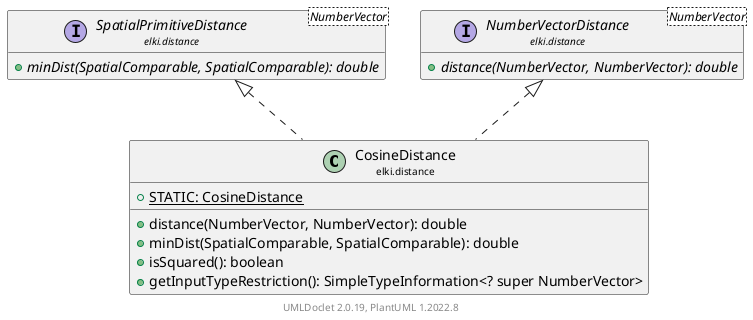 @startuml
    remove .*\.(Instance|Par|Parameterizer|Factory)$
    set namespaceSeparator none
    hide empty fields
    hide empty methods

    class "<size:14>CosineDistance\n<size:10>elki.distance" as elki.distance.CosineDistance [[CosineDistance.html]] {
        {static} +STATIC: CosineDistance
        +distance(NumberVector, NumberVector): double
        +minDist(SpatialComparable, SpatialComparable): double
        +isSquared(): boolean
        +getInputTypeRestriction(): SimpleTypeInformation<? super NumberVector>
    }

    interface "<size:14>SpatialPrimitiveDistance\n<size:10>elki.distance" as elki.distance.SpatialPrimitiveDistance<NumberVector> [[SpatialPrimitiveDistance.html]] {
        {abstract} +minDist(SpatialComparable, SpatialComparable): double
    }
    interface "<size:14>NumberVectorDistance\n<size:10>elki.distance" as elki.distance.NumberVectorDistance<NumberVector> [[NumberVectorDistance.html]] {
        {abstract} +distance(NumberVector, NumberVector): double
    }
    class "<size:14>CosineDistance.Par\n<size:10>elki.distance" as elki.distance.CosineDistance.Par [[CosineDistance.Par.html]]

    elki.distance.SpatialPrimitiveDistance <|.. elki.distance.CosineDistance
    elki.distance.NumberVectorDistance <|.. elki.distance.CosineDistance
    elki.distance.CosineDistance +-- elki.distance.CosineDistance.Par

    center footer UMLDoclet 2.0.19, PlantUML 1.2022.8
@enduml
